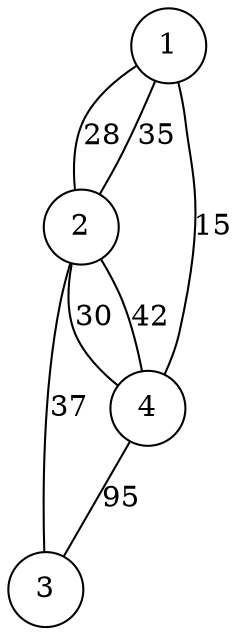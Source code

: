 graph G {
	graph [name=G];
	node [shape=circle];
	1 -- 2	[key=0,
		label=28];
	1 -- 2	[key=1,
		label=35];
	1 -- 4	[key=0,
		label=15];
	2 -- 4	[key=0,
		label=42];
	2 -- 4	[key=1,
		label=30];
	2 -- 3	[key=0,
		label=37];
	4 -- 3	[key=0,
		label=95];
}
